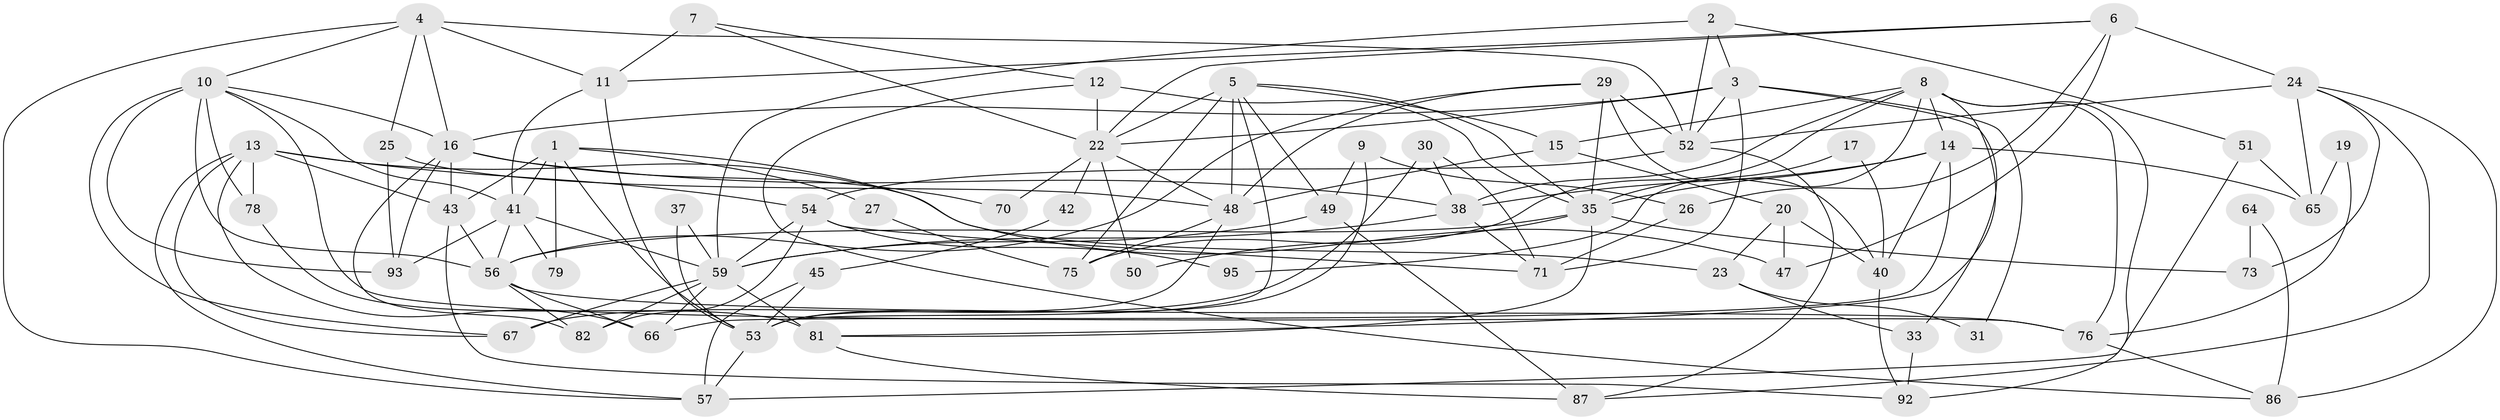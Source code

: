 // Generated by graph-tools (version 1.1) at 2025/23/03/03/25 07:23:59]
// undirected, 66 vertices, 153 edges
graph export_dot {
graph [start="1"]
  node [color=gray90,style=filled];
  1 [super="+28"];
  2;
  3 [super="+21"];
  4;
  5 [super="+18"];
  6 [super="+55"];
  7;
  8 [super="+90"];
  9;
  10 [super="+62"];
  11 [super="+58"];
  12 [super="+63"];
  13 [super="+83"];
  14 [super="+34"];
  15;
  16 [super="+61"];
  17;
  19;
  20 [super="+89"];
  22 [super="+44"];
  23 [super="+88"];
  24 [super="+32"];
  25;
  26;
  27;
  29;
  30 [super="+36"];
  31 [super="+39"];
  33;
  35 [super="+80"];
  37;
  38 [super="+46"];
  40;
  41 [super="+77"];
  42;
  43 [super="+69"];
  45;
  47;
  48 [super="+91"];
  49;
  50;
  51;
  52 [super="+94"];
  53 [super="+68"];
  54 [super="+72"];
  56 [super="+85"];
  57 [super="+60"];
  59 [super="+74"];
  64;
  65;
  66 [super="+84"];
  67;
  70;
  71;
  73;
  75;
  76;
  78;
  79;
  81;
  82;
  86;
  87;
  92;
  93;
  95;
  1 -- 43;
  1 -- 27;
  1 -- 53;
  1 -- 79;
  1 -- 41;
  1 -- 23;
  2 -- 51;
  2 -- 3;
  2 -- 59;
  2 -- 52;
  3 -- 31;
  3 -- 33;
  3 -- 16;
  3 -- 71;
  3 -- 22;
  3 -- 52;
  4 -- 11;
  4 -- 16;
  4 -- 10;
  4 -- 25;
  4 -- 52;
  4 -- 57;
  5 -- 48;
  5 -- 75;
  5 -- 15;
  5 -- 22 [weight=2];
  5 -- 35;
  5 -- 49;
  5 -- 53;
  6 -- 47;
  6 -- 24 [weight=2];
  6 -- 11;
  6 -- 26;
  6 -- 22;
  7 -- 12;
  7 -- 22;
  7 -- 11;
  8 -- 14;
  8 -- 76;
  8 -- 95;
  8 -- 81;
  8 -- 38;
  8 -- 75;
  8 -- 92;
  8 -- 15;
  9 -- 49;
  9 -- 26;
  9 -- 53;
  10 -- 16;
  10 -- 67;
  10 -- 78;
  10 -- 93;
  10 -- 41;
  10 -- 56 [weight=2];
  10 -- 76;
  11 -- 53;
  11 -- 41;
  12 -- 22 [weight=2];
  12 -- 35;
  12 -- 86;
  13 -- 67;
  13 -- 66;
  13 -- 43;
  13 -- 78;
  13 -- 47;
  13 -- 57;
  13 -- 54;
  14 -- 35;
  14 -- 40;
  14 -- 65;
  14 -- 38;
  14 -- 66;
  15 -- 20;
  15 -- 48;
  16 -- 93;
  16 -- 70;
  16 -- 43;
  16 -- 82;
  16 -- 38;
  17 -- 35;
  17 -- 40;
  19 -- 76;
  19 -- 65;
  20 -- 23;
  20 -- 40;
  20 -- 47;
  22 -- 50;
  22 -- 70;
  22 -- 42;
  22 -- 48;
  23 -- 31 [weight=3];
  23 -- 33;
  24 -- 87;
  24 -- 65;
  24 -- 73;
  24 -- 86;
  24 -- 52;
  25 -- 93;
  25 -- 48;
  26 -- 71;
  27 -- 75;
  29 -- 35;
  29 -- 40;
  29 -- 48;
  29 -- 56;
  29 -- 52;
  30 -- 71;
  30 -- 38;
  30 -- 67;
  33 -- 92;
  35 -- 81;
  35 -- 50;
  35 -- 73;
  35 -- 56;
  37 -- 53;
  37 -- 59;
  38 -- 71;
  38 -- 59;
  40 -- 92;
  41 -- 59 [weight=2];
  41 -- 93;
  41 -- 79;
  41 -- 56;
  42 -- 45;
  43 -- 92;
  43 -- 56;
  45 -- 53;
  45 -- 57;
  48 -- 75;
  48 -- 53;
  49 -- 59;
  49 -- 87;
  51 -- 65;
  51 -- 57;
  52 -- 54;
  52 -- 87;
  53 -- 57;
  54 -- 82;
  54 -- 95;
  54 -- 59;
  54 -- 71;
  56 -- 76;
  56 -- 82;
  56 -- 66;
  59 -- 67;
  59 -- 82;
  59 -- 81;
  59 -- 66;
  64 -- 73;
  64 -- 86;
  76 -- 86;
  78 -- 81;
  81 -- 87;
}
